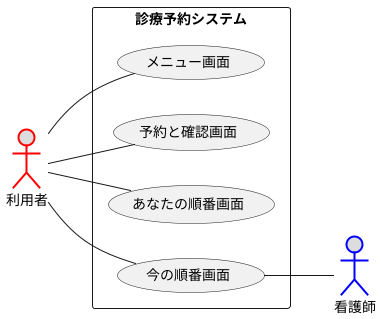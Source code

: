 @startuml 診察予約システム

left to right direction
actor 利用者 #DDDDDD;line:Red;line.bold;
actor 看護師 #DDDDDD;line:Blue;line.bold;
rectangle 診療予約システム {
    usecase メニュー画面
    usecase 予約と確認画面
    usecase あなたの順番画面
    usecase 今の順番画面
}

利用者 -- メニュー画面
利用者 -- 予約と確認画面
利用者 -- あなたの順番画面
利用者 -- 今の順番画面
今の順番画面 -- 看護師

@enduml